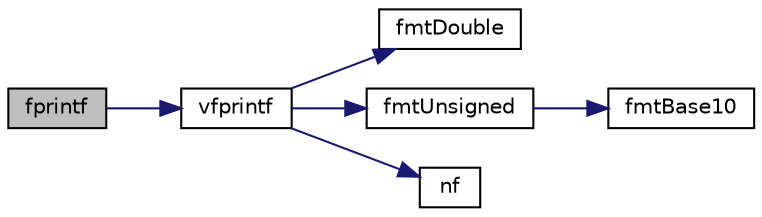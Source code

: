 digraph "fprintf"
{
 // LATEX_PDF_SIZE
  edge [fontname="Helvetica",fontsize="10",labelfontname="Helvetica",labelfontsize="10"];
  node [fontname="Helvetica",fontsize="10",shape=record];
  rankdir="LR";
  Node1 [label="fprintf",height=0.2,width=0.4,color="black", fillcolor="grey75", style="filled", fontcolor="black",tooltip=" "];
  Node1 -> Node2 [color="midnightblue",fontsize="10",style="solid",fontname="Helvetica"];
  Node2 [label="vfprintf",height=0.2,width=0.4,color="black", fillcolor="white", style="filled",URL="$_print_templates_8h.html#aa3bc14da82a850b0f8ce848a6d54045f",tooltip=" "];
  Node2 -> Node3 [color="midnightblue",fontsize="10",style="solid",fontname="Helvetica"];
  Node3 [label="fmtDouble",height=0.2,width=0.4,color="black", fillcolor="white", style="filled",URL="$_fmt_number_8cpp.html#a29e6f245d52c13dc1b1d0ed44eac22b0",tooltip=" "];
  Node2 -> Node4 [color="midnightblue",fontsize="10",style="solid",fontname="Helvetica"];
  Node4 [label="fmtUnsigned",height=0.2,width=0.4,color="black", fillcolor="white", style="filled",URL="$_fmt_number_8cpp.html#a734e1abae6b77a32b040375e741b8d58",tooltip=" "];
  Node4 -> Node5 [color="midnightblue",fontsize="10",style="solid",fontname="Helvetica"];
  Node5 [label="fmtBase10",height=0.2,width=0.4,color="black", fillcolor="white", style="filled",URL="$_fmt_number_8cpp.html#aa87498a09d9a7d0480d5144c240e38f7",tooltip=" "];
  Node2 -> Node6 [color="midnightblue",fontsize="10",style="solid",fontname="Helvetica"];
  Node6 [label="nf",height=0.2,width=0.4,color="black", fillcolor="white", style="filled",URL="$_audio_utilities_8h.html#a22a16f7f288a1cf9be8ff7bfe33e6d3d",tooltip=" "];
}
